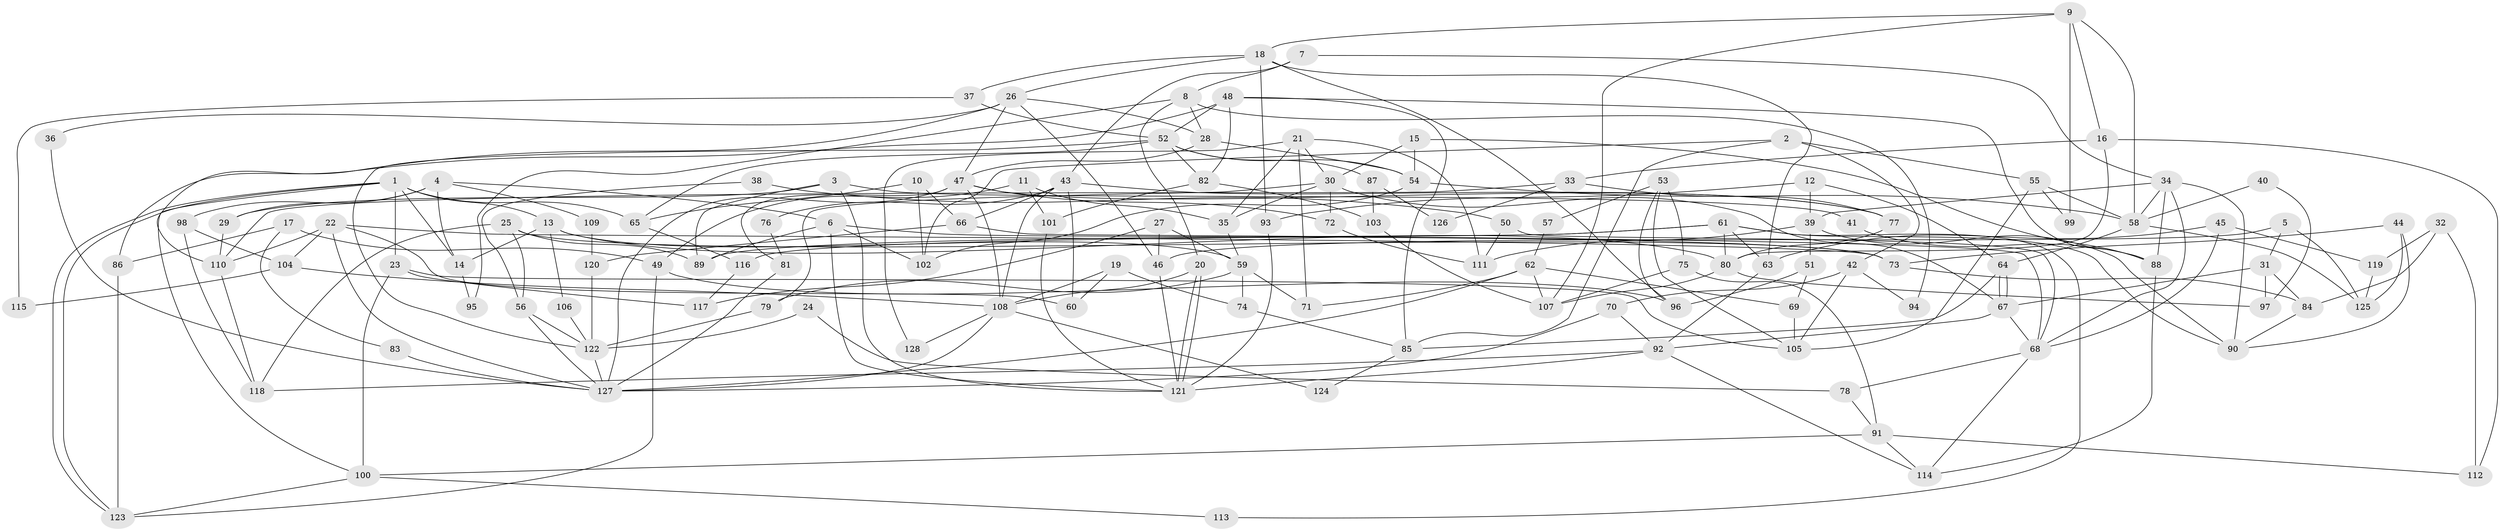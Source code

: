 // Generated by graph-tools (version 1.1) at 2025/02/03/09/25 03:02:07]
// undirected, 128 vertices, 256 edges
graph export_dot {
graph [start="1"]
  node [color=gray90,style=filled];
  1;
  2;
  3;
  4;
  5;
  6;
  7;
  8;
  9;
  10;
  11;
  12;
  13;
  14;
  15;
  16;
  17;
  18;
  19;
  20;
  21;
  22;
  23;
  24;
  25;
  26;
  27;
  28;
  29;
  30;
  31;
  32;
  33;
  34;
  35;
  36;
  37;
  38;
  39;
  40;
  41;
  42;
  43;
  44;
  45;
  46;
  47;
  48;
  49;
  50;
  51;
  52;
  53;
  54;
  55;
  56;
  57;
  58;
  59;
  60;
  61;
  62;
  63;
  64;
  65;
  66;
  67;
  68;
  69;
  70;
  71;
  72;
  73;
  74;
  75;
  76;
  77;
  78;
  79;
  80;
  81;
  82;
  83;
  84;
  85;
  86;
  87;
  88;
  89;
  90;
  91;
  92;
  93;
  94;
  95;
  96;
  97;
  98;
  99;
  100;
  101;
  102;
  103;
  104;
  105;
  106;
  107;
  108;
  109;
  110;
  111;
  112;
  113;
  114;
  115;
  116;
  117;
  118;
  119;
  120;
  121;
  122;
  123;
  124;
  125;
  126;
  127;
  128;
  1 -- 123;
  1 -- 123;
  1 -- 14;
  1 -- 13;
  1 -- 23;
  1 -- 65;
  1 -- 100;
  2 -- 85;
  2 -- 42;
  2 -- 55;
  2 -- 102;
  3 -- 121;
  3 -- 89;
  3 -- 29;
  3 -- 41;
  4 -- 29;
  4 -- 98;
  4 -- 6;
  4 -- 14;
  4 -- 109;
  5 -- 46;
  5 -- 31;
  5 -- 125;
  6 -- 73;
  6 -- 89;
  6 -- 102;
  6 -- 121;
  7 -- 43;
  7 -- 34;
  7 -- 8;
  8 -- 20;
  8 -- 28;
  8 -- 94;
  8 -- 95;
  9 -- 18;
  9 -- 107;
  9 -- 16;
  9 -- 58;
  9 -- 99;
  10 -- 66;
  10 -- 102;
  10 -- 65;
  11 -- 101;
  11 -- 49;
  11 -- 35;
  12 -- 64;
  12 -- 39;
  12 -- 93;
  13 -- 59;
  13 -- 14;
  13 -- 80;
  13 -- 106;
  14 -- 95;
  15 -- 88;
  15 -- 30;
  15 -- 54;
  16 -- 80;
  16 -- 33;
  16 -- 112;
  17 -- 49;
  17 -- 86;
  17 -- 83;
  18 -- 93;
  18 -- 26;
  18 -- 37;
  18 -- 63;
  18 -- 96;
  19 -- 60;
  19 -- 74;
  19 -- 108;
  20 -- 108;
  20 -- 121;
  20 -- 121;
  21 -- 35;
  21 -- 111;
  21 -- 30;
  21 -- 71;
  21 -- 128;
  22 -- 110;
  22 -- 73;
  22 -- 60;
  22 -- 104;
  22 -- 127;
  23 -- 117;
  23 -- 100;
  23 -- 105;
  24 -- 122;
  24 -- 78;
  25 -- 89;
  25 -- 56;
  25 -- 73;
  25 -- 118;
  26 -- 47;
  26 -- 28;
  26 -- 36;
  26 -- 46;
  26 -- 110;
  27 -- 59;
  27 -- 46;
  27 -- 117;
  28 -- 54;
  28 -- 47;
  29 -- 110;
  30 -- 67;
  30 -- 35;
  30 -- 72;
  30 -- 79;
  31 -- 84;
  31 -- 67;
  31 -- 97;
  32 -- 119;
  32 -- 112;
  32 -- 84;
  33 -- 77;
  33 -- 110;
  33 -- 126;
  34 -- 39;
  34 -- 58;
  34 -- 68;
  34 -- 88;
  34 -- 90;
  35 -- 59;
  36 -- 127;
  37 -- 52;
  37 -- 115;
  38 -- 56;
  38 -- 50;
  39 -- 90;
  39 -- 51;
  39 -- 111;
  40 -- 58;
  40 -- 97;
  41 -- 88;
  42 -- 105;
  42 -- 70;
  42 -- 94;
  43 -- 77;
  43 -- 108;
  43 -- 60;
  43 -- 66;
  43 -- 76;
  44 -- 90;
  44 -- 125;
  44 -- 73;
  45 -- 63;
  45 -- 68;
  45 -- 119;
  46 -- 121;
  47 -- 108;
  47 -- 72;
  47 -- 77;
  47 -- 81;
  47 -- 127;
  48 -- 52;
  48 -- 88;
  48 -- 82;
  48 -- 85;
  48 -- 86;
  49 -- 123;
  49 -- 96;
  50 -- 68;
  50 -- 111;
  51 -- 96;
  51 -- 69;
  52 -- 54;
  52 -- 65;
  52 -- 82;
  52 -- 87;
  52 -- 122;
  53 -- 75;
  53 -- 105;
  53 -- 57;
  53 -- 96;
  54 -- 102;
  54 -- 58;
  55 -- 58;
  55 -- 99;
  55 -- 105;
  56 -- 127;
  56 -- 122;
  57 -- 62;
  58 -- 64;
  58 -- 125;
  59 -- 79;
  59 -- 71;
  59 -- 74;
  61 -- 90;
  61 -- 63;
  61 -- 80;
  61 -- 89;
  61 -- 113;
  61 -- 116;
  62 -- 127;
  62 -- 71;
  62 -- 69;
  62 -- 107;
  63 -- 92;
  64 -- 67;
  64 -- 67;
  64 -- 85;
  65 -- 116;
  66 -- 68;
  66 -- 120;
  67 -- 92;
  67 -- 68;
  68 -- 78;
  68 -- 114;
  69 -- 105;
  70 -- 92;
  70 -- 127;
  72 -- 111;
  73 -- 84;
  74 -- 85;
  75 -- 91;
  75 -- 107;
  76 -- 81;
  77 -- 80;
  78 -- 91;
  79 -- 122;
  80 -- 97;
  80 -- 107;
  81 -- 127;
  82 -- 101;
  82 -- 103;
  83 -- 127;
  84 -- 90;
  85 -- 124;
  86 -- 123;
  87 -- 103;
  87 -- 126;
  88 -- 114;
  91 -- 114;
  91 -- 100;
  91 -- 112;
  92 -- 118;
  92 -- 121;
  92 -- 114;
  93 -- 121;
  98 -- 104;
  98 -- 118;
  100 -- 113;
  100 -- 123;
  101 -- 121;
  103 -- 107;
  104 -- 108;
  104 -- 115;
  106 -- 122;
  108 -- 127;
  108 -- 124;
  108 -- 128;
  109 -- 120;
  110 -- 118;
  116 -- 117;
  119 -- 125;
  120 -- 122;
  122 -- 127;
}
